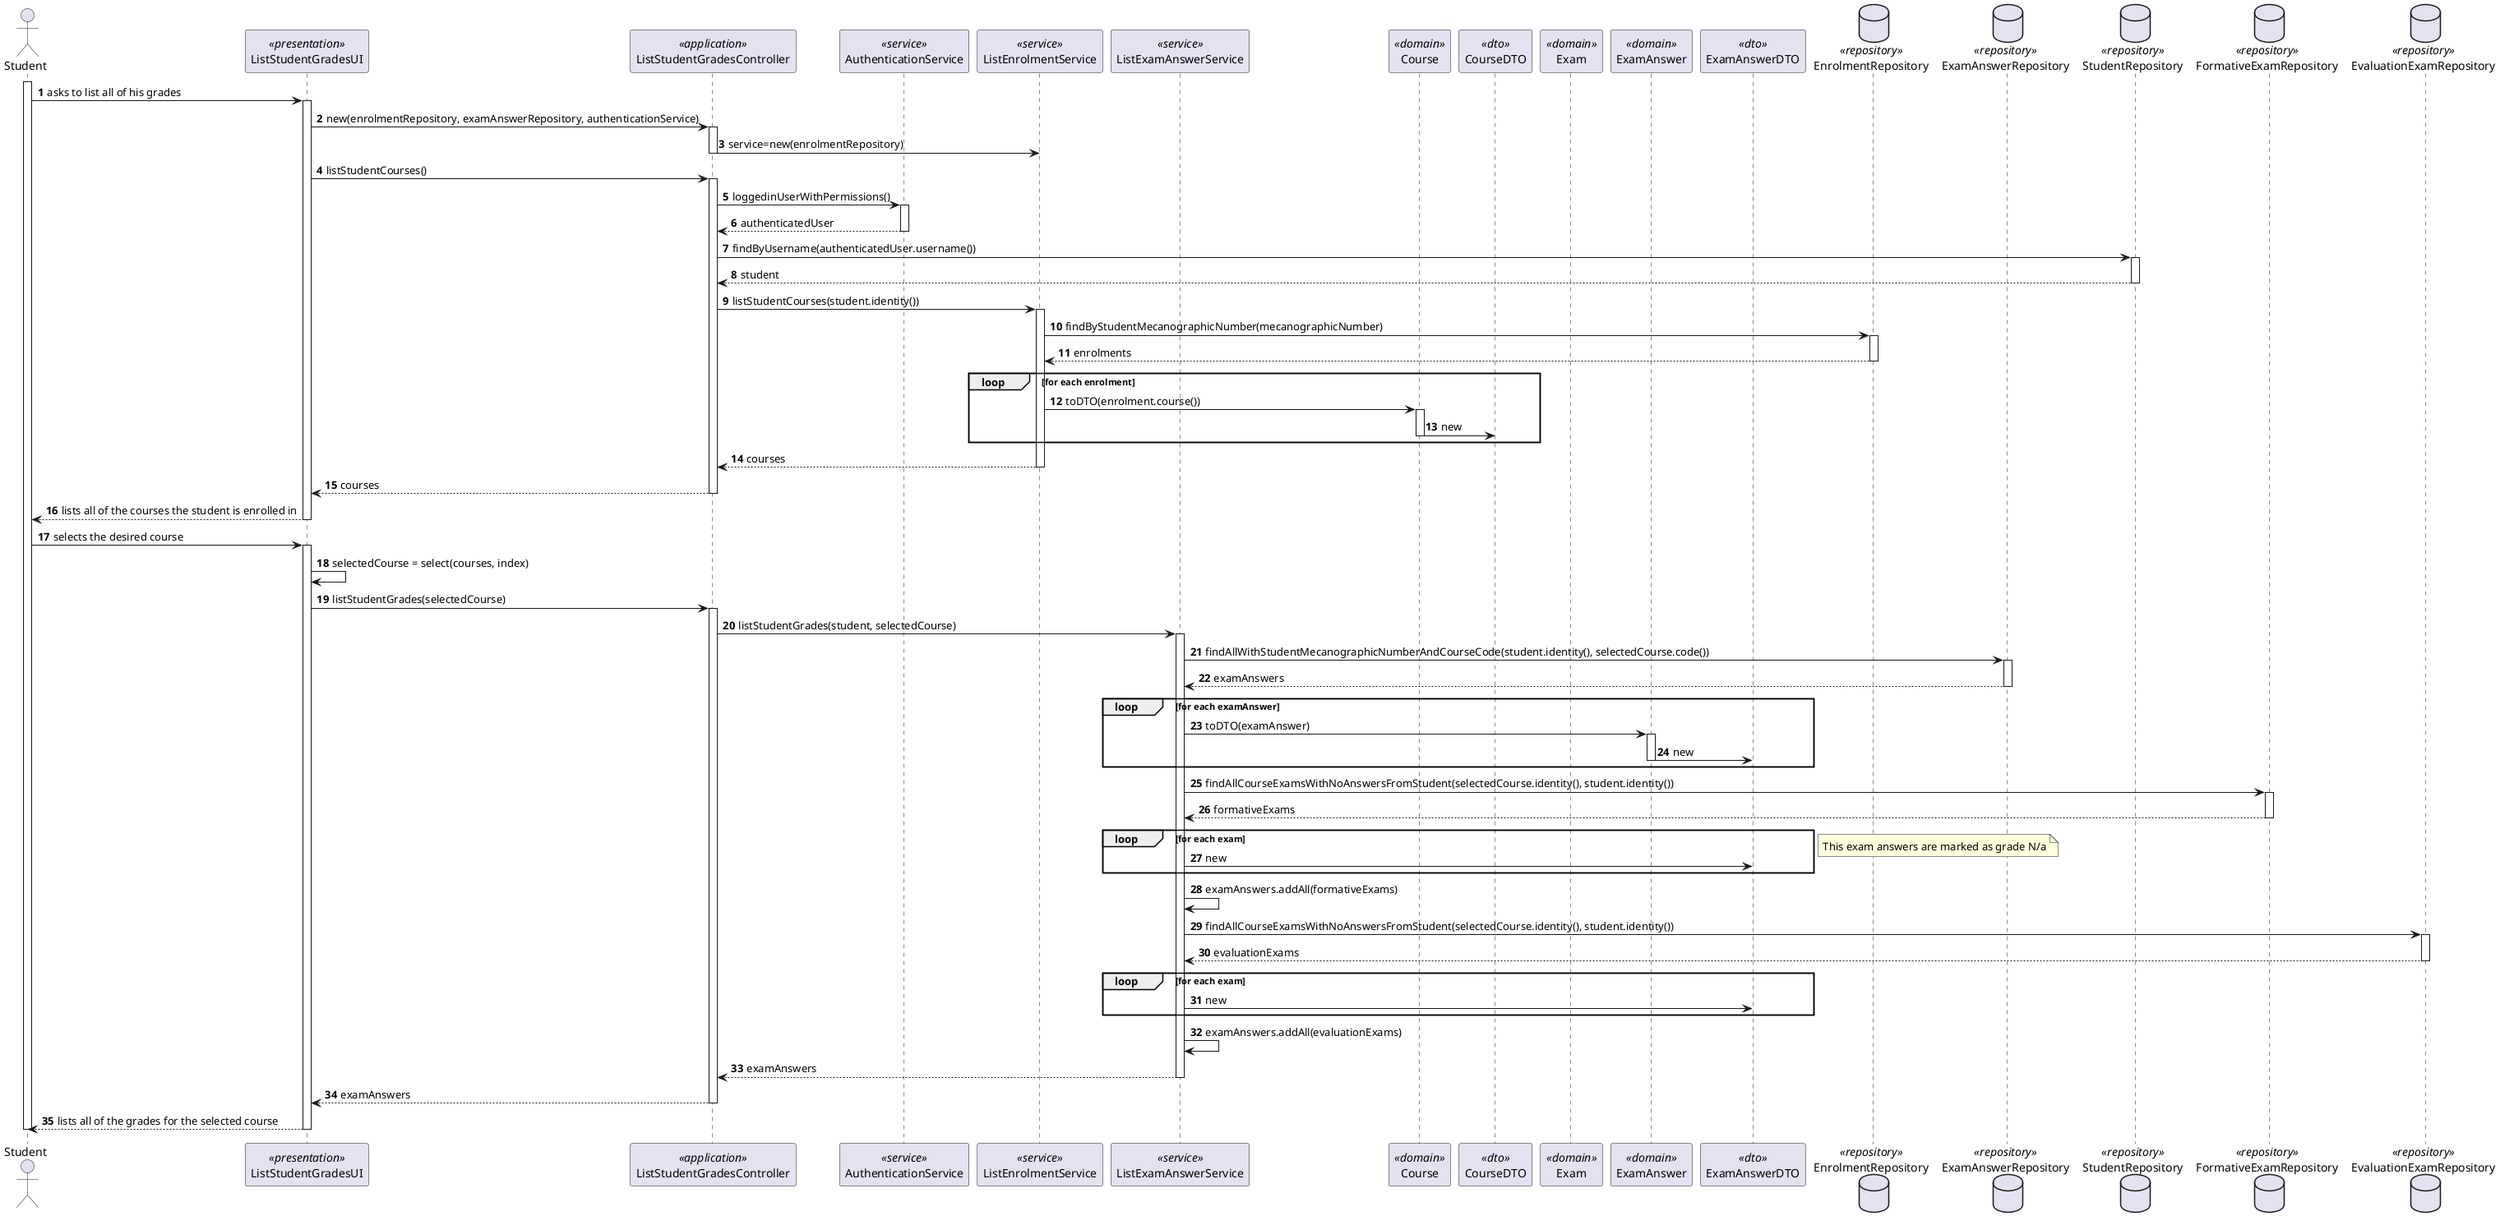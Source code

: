 @startuml US2005_SD
autonumber

actor "Student" as S
participant "ListStudentGradesUI" as UI <<presentation>>
participant "ListStudentGradesController" as CTRL <<application>>
participant "AuthenticationService" as AUTH <<service>>
participant "ListEnrolmentService" as SRV <<service>>
participant "ListExamAnswerService" as ESRV <<service>>
participant "Course" as C <<domain>>
participant "CourseDTO" as CDTO <<dto>>
participant "Exam" as EXAM <<domain>>

participant "ExamAnswer" as E <<domain>>
participant "ExamAnswerDTO" as EDTO <<dto>>

database EnrolmentRepository as EREP <<repository>>
database ExamAnswerRepository as EXREP <<repository>>
database StudentRepository as SREP <<repository>>
database FormativeExamRepository as FEXAMREP <<repository>>
database EvaluationExamRepository as EEXAMREP <<repository>>

activate S

S -> UI : asks to list all of his grades
activate UI

UI -> CTRL : new(enrolmentRepository, examAnswerRepository, authenticationService)
activate CTRL
CTRL -> SRV : service=new(enrolmentRepository)
deactivate CTRL

UI -> CTRL : listStudentCourses()
activate CTRL
CTRL -> AUTH : loggedinUserWithPermissions()
activate AUTH
AUTH --> CTRL : authenticatedUser
deactivate AUTH
CTRL -> SREP : findByUsername(authenticatedUser.username())
activate SREP
SREP --> CTRL : student
deactivate SREP
CTRL -> SRV : listStudentCourses(student.identity())
activate SRV
SRV -> EREP : findByStudentMecanographicNumber(mecanographicNumber)
activate EREP
EREP --> SRV : enrolments
deactivate EREP

loop for each enrolment
  SRV -> C : toDTO(enrolment.course())
  activate C
  C -> CDTO : new
  deactivate C
end loop

SRV --> CTRL : courses
deactivate SRV
CTRL --> UI : courses
deactivate CTRL

UI --> S : lists all of the courses the student is enrolled in
deactivate UI

S -> UI : selects the desired course
activate UI
UI -> UI : selectedCourse = select(courses, index)
UI -> CTRL : listStudentGrades(selectedCourse)
activate CTRL
CTRL -> ESRV : listStudentGrades(student, selectedCourse)
activate ESRV
ESRV -> EXREP : findAllWithStudentMecanographicNumberAndCourseCode(student.identity(), selectedCourse.code())
activate EXREP
EXREP --> ESRV : examAnswers
deactivate EXREP

loop for each examAnswer
  ESRV -> E : toDTO(examAnswer)
  activate E
  E -> EDTO : new
  deactivate E
end loop

ESRV -> FEXAMREP : findAllCourseExamsWithNoAnswersFromStudent(selectedCourse.identity(), student.identity())
activate FEXAMREP
FEXAMREP --> ESRV : formativeExams
deactivate FEXAMREP

loop for each exam
  ESRV -> EDTO : new
end loop

note right
  This exam answers are marked as grade N/a
end note

ESRV -> ESRV : examAnswers.addAll(formativeExams)

ESRV -> EEXAMREP : findAllCourseExamsWithNoAnswersFromStudent(selectedCourse.identity(), student.identity())
activate EEXAMREP
EEXAMREP --> ESRV : evaluationExams
deactivate EEXAMREP

loop for each exam
  ESRV -> EDTO : new
end loop

ESRV -> ESRV : examAnswers.addAll(evaluationExams)

ESRV --> CTRL : examAnswers
deactivate ESRV
CTRL --> UI : examAnswers
deactivate CTRL
UI --> S : lists all of the grades for the selected course
deactivate UI

deactivate S

@enduml
